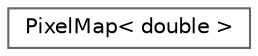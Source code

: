 digraph "Graphical Class Hierarchy"
{
 // LATEX_PDF_SIZE
  bgcolor="transparent";
  edge [fontname=Helvetica,fontsize=10,labelfontname=Helvetica,labelfontsize=10];
  node [fontname=Helvetica,fontsize=10,shape=box,height=0.2,width=0.4];
  rankdir="LR";
  Node0 [id="Node000000",label="PixelMap\< double \>",height=0.2,width=0.4,color="grey40", fillcolor="white", style="filled",URL="$class_pixel_map.html",tooltip=" "];
}
